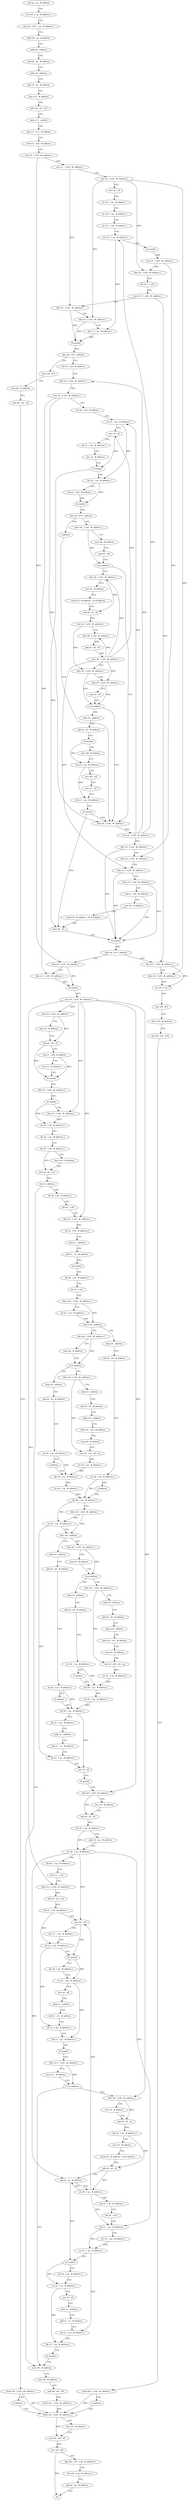 digraph "func" {
"4271328" [label = "sub sp , sp , # address" ]
"4271332" [label = "str x28 , [ sp , # address ]" ]
"4271336" [label = "stp x29 , x30 , [ sp , # address ]" ]
"4271340" [label = "add x29 , sp , # address" ]
"4271344" [label = "adrp x8 , address" ]
"4271348" [label = "add x8 , x8 , # address" ]
"4271352" [label = "adrp x9 , address" ]
"4271356" [label = "add x9 , x9 , # address" ]
"4271360" [label = "mov x10 , # address" ]
"4271364" [label = "add x10 , x9 , x10" ]
"4271368" [label = "adrp x11 , symbol" ]
"4271372" [label = "add x11 , x11 , # address" ]
"4271376" [label = "sub x12 , x29 , # address" ]
"4271380" [label = "stur x0 , [ x29 , #- address ]" ]
"4271384" [label = "stur x1 , [ x29 , #- address ]" ]
"4271388" [label = "stur x2 , [ x29 , #- address ]" ]
"4271392" [label = "mov x0 , x8" ]
"4271396" [label = "str x9 , [ sp , # address ]" ]
"4271400" [label = "str x10 , [ sp , # address ]" ]
"4271404" [label = "str x11 , [ sp , # address ]" ]
"4271408" [label = "str x12 , [ sp , # address ]" ]
"4271412" [label = "bl symbol" ]
"4271416" [label = "stur x0 , [ x29 , #- address ]" ]
"4271420" [label = "ldur x8 , [ x29 , #- address ]" ]
"4271424" [label = "ldr w13 , [ x8 ]" ]
"4271428" [label = "stur w13 , [ x29 , #- address ]" ]
"4271432" [label = "ldur x0 , [ x29 , #- address ]" ]
"4271436" [label = "ldur x1 , [ x29 , #- address ]" ]
"4271440" [label = "ldr x2 , [ sp , # address ]" ]
"4271444" [label = "bl symbol" ]
"4271448" [label = "tbnz w0 , # 0 , address" ]
"4271472" [label = "sub x0 , x29 , # address" ]
"4271452" [label = "mov w8 , # 0" ]
"4271476" [label = "ldur x8 , [ x29 , #- address ]" ]
"4271480" [label = "stur x8 , [ x29 , #- address ]" ]
"4271484" [label = "sub x8 , x29 , # address" ]
"4271488" [label = "str x0 , [ sp , # address ]" ]
"4271492" [label = "mov x0 , x8" ]
"4271496" [label = "ldr x1 , [ sp , # address ]" ]
"4271500" [label = "mov x2 , # address" ]
"4271504" [label = "bl symbol" ]
"4271508" [label = "ldr x0 , [ sp , # address ]" ]
"4271512" [label = "sub x1 , x29 , # address" ]
"4271516" [label = "bl symbol" ]
"4271520" [label = "tbnz w0 , # 0 , address" ]
"4271528" [label = "ldur w8 , [ x29 , #- address ]" ]
"4271524" [label = "b address" ]
"4271456" [label = "mov w9 , # address" ]
"4271460" [label = "and w8 , w8 , w9" ]
"4271464" [label = "sturb w8 , [ x29 , #- address ]" ]
"4271468" [label = "b address" ]
"4272256" [label = "ldurb w8 , [ x29 , #- address ]" ]
"4271532" [label = "mov w9 , # address" ]
"4271536" [label = "cmp w9 , w8" ]
"4271540" [label = "b.ne address" ]
"4271628" [label = "ldur x8 , [ x29 , #- address ]" ]
"4271544" [label = "ldur x8 , [ x29 , #- address ]" ]
"4272260" [label = "mov w9 , # address" ]
"4272264" [label = "and w8 , w8 , w9" ]
"4272268" [label = "mov w0 , w8" ]
"4272272" [label = "ldp x29 , x30 , [ sp , # address ]" ]
"4272276" [label = "ldr x28 , [ sp , # address ]" ]
"4272280" [label = "add sp , sp , # address" ]
"4272284" [label = "ret" ]
"4271632" [label = "stur x8 , [ x29 , #- address ]" ]
"4271636" [label = "ldur x0 , [ x29 , #- address ]" ]
"4271640" [label = "ldur x4 , [ x29 , #- address ]" ]
"4271644" [label = "ldur x2 , [ x29 , #- address ]" ]
"4271648" [label = "ldur x3 , [ x29 , #- address ]" ]
"4271652" [label = "sub x1 , x29 , # address" ]
"4271656" [label = "mov x8 , # address" ]
"4271660" [label = "movk x8 , # address , lsl # address" ]
"4271664" [label = "fmov d0 , x8" ]
"4271668" [label = "bl symbol" ]
"4271672" [label = "tbnz w0 , # 0 , address" ]
"4271708" [label = "ldur x0 , [ x29 , #- address ]" ]
"4271676" [label = "ldur w8 , [ x29 , #- address ]" ]
"4271548" [label = "mov x9 , # address" ]
"4271552" [label = "movk x9 , # address , lsl # address" ]
"4271556" [label = "add x8 , x8 , x9" ]
"4271560" [label = "stur x8 , [ x29 , #- address ]" ]
"4271564" [label = "ldur x8 , [ x29 , #- address ]" ]
"4271568" [label = "add x8 , x8 , x9" ]
"4271572" [label = "stur x8 , [ x29 , #- address ]" ]
"4271576" [label = "ldur x8 , [ x29 , #- address ]" ]
"4271580" [label = "ldur x9 , [ x29 , #- address ]" ]
"4271584" [label = "cmp x8 , x9" ]
"4271588" [label = "b.eq address" ]
"4271592" [label = "adrp x0 , address" ]
"4271712" [label = "ldur x1 , [ x29 , #- address ]" ]
"4271716" [label = "bl symbol" ]
"4271720" [label = "stur x0 , [ x29 , #- address ]" ]
"4271724" [label = "ldur x8 , [ x29 , #- address ]" ]
"4271728" [label = "mov x9 , # address" ]
"4271732" [label = "add x0 , x8 , x9" ]
"4271736" [label = "sub x1 , x29 , # address" ]
"4271740" [label = "mov x2 , # address" ]
"4271744" [label = "bl symbol" ]
"4271748" [label = "ldur x0 , [ x29 , #- address ]" ]
"4271752" [label = "bl symbol" ]
"4271756" [label = "ldur x8 , [ x29 , #- address ]" ]
"4271760" [label = "str s0 , [ x8 , # address ]" ]
"4271764" [label = "ldr x8 , [ sp , # address ]" ]
"4271768" [label = "ldr x9 , [ x8 , # address ]" ]
"4271772" [label = "mov x10 , # address" ]
"4271776" [label = "and x9 , x9 , x10" ]
"4271780" [label = "cbz x9 , address" ]
"4272240" [label = "mov w8 , # address" ]
"4271784" [label = "ldr x8 , [ sp , # address ]" ]
"4271680" [label = "ldur x9 , [ x29 , #- address ]" ]
"4271684" [label = "str w8 , [ x9 ]" ]
"4271688" [label = "mov w8 , # 0" ]
"4271692" [label = "mov w10 , # address" ]
"4271696" [label = "and w8 , w8 , w10" ]
"4271700" [label = "sturb w8 , [ x29 , #- address ]" ]
"4271704" [label = "b address" ]
"4271596" [label = "add x0 , x0 , # address" ]
"4271600" [label = "bl symbol" ]
"4271604" [label = "mov w8 , # address" ]
"4271608" [label = "str x0 , [ sp , # address ]" ]
"4271612" [label = "mov w0 , w8" ]
"4271616" [label = "mov w1 , # 0" ]
"4271620" [label = "ldr x2 , [ sp , # address ]" ]
"4271624" [label = "bl symbol" ]
"4272244" [label = "mov w9 , # address" ]
"4272248" [label = "and w8 , w8 , w9" ]
"4272252" [label = "sturb w8 , [ x29 , #- address ]" ]
"4271788" [label = "ldr x0 , [ x8 ]" ]
"4271792" [label = "ldur x9 , [ x29 , #- address ]" ]
"4271796" [label = "ldr x2 , [ x9 , # address ]" ]
"4271800" [label = "adrp x1 , address" ]
"4271804" [label = "add x1 , x1 , # address" ]
"4271808" [label = "bl symbol" ]
"4271812" [label = "ldr x8 , [ sp , # address ]" ]
"4271816" [label = "ldr x9 , [ x8 ]" ]
"4271820" [label = "ldur w10 , [ x29 , #- address ]" ]
"4271824" [label = "str x9 , [ sp , # address ]" ]
"4271828" [label = "cbnz w10 , address" ]
"4271848" [label = "ldur w8 , [ x29 , #- address ]" ]
"4271832" [label = "adrp x8 , address" ]
"4271852" [label = "cmp w8 , # address" ]
"4271856" [label = "b.ne address" ]
"4271876" [label = "ldur w8 , [ x29 , #- address ]" ]
"4271860" [label = "adrp x8 , address" ]
"4271836" [label = "add x8 , x8 , # address" ]
"4271840" [label = "str x8 , [ sp , # address ]" ]
"4271844" [label = "b address" ]
"4271916" [label = "ldr x8 , [ sp , # address ]" ]
"4271880" [label = "adrp x9 , address" ]
"4271884" [label = "add x9 , x9 , # address" ]
"4271888" [label = "adrp x10 , address" ]
"4271892" [label = "add x10 , x10 , # address" ]
"4271896" [label = "cmp w8 , # address" ]
"4271900" [label = "csel x9 , x10 , x9 , eq" ]
"4271904" [label = "str x9 , [ sp , # address ]" ]
"4271908" [label = "ldr x8 , [ sp , # address ]" ]
"4271864" [label = "add x8 , x8 , # address" ]
"4271868" [label = "str x8 , [ sp , # address ]" ]
"4271872" [label = "b address" ]
"4271920" [label = "ldur w9 , [ x29 , #- address ]" ]
"4271924" [label = "str x8 , [ sp , # address ]" ]
"4271928" [label = "cbnz w9 , address" ]
"4271948" [label = "ldur w8 , [ x29 , #- address ]" ]
"4271932" [label = "adrp x8 , address" ]
"4271952" [label = "cmp w8 , # address" ]
"4271956" [label = "b.ne address" ]
"4271976" [label = "ldur w8 , [ x29 , #- address ]" ]
"4271960" [label = "adrp x8 , address" ]
"4271936" [label = "add x8 , x8 , # address" ]
"4271940" [label = "str x8 , [ sp , # address ]" ]
"4271944" [label = "b address" ]
"4272016" [label = "ldr x8 , [ sp , # address ]" ]
"4271912" [label = "str x8 , [ sp , # address ]" ]
"4271980" [label = "adrp x9 , address" ]
"4271984" [label = "add x9 , x9 , # address" ]
"4271988" [label = "adrp x10 , address" ]
"4271992" [label = "add x10 , x10 , # address" ]
"4271996" [label = "cmp w8 , # address" ]
"4272000" [label = "csel x9 , x10 , x9 , eq" ]
"4272004" [label = "str x9 , [ sp , # address ]" ]
"4272008" [label = "ldr x8 , [ sp , # address ]" ]
"4271964" [label = "add x8 , x8 , # address" ]
"4271968" [label = "str x8 , [ sp , # address ]" ]
"4271972" [label = "b address" ]
"4272020" [label = "ldr x0 , [ sp , # address ]" ]
"4272024" [label = "adrp x1 , address" ]
"4272028" [label = "add x1 , x1 , # address" ]
"4272032" [label = "ldr x2 , [ sp , # address ]" ]
"4272036" [label = "mov x3 , x8" ]
"4272040" [label = "bl symbol" ]
"4272044" [label = "ldur x8 , [ x29 , #- address ]" ]
"4272048" [label = "mov x9 , # address" ]
"4272052" [label = "add x8 , x8 , x9" ]
"4272056" [label = "ldr x8 , [ x8 , # address ]" ]
"4272060" [label = "add x10 , sp , # address" ]
"4272064" [label = "str x8 , [ sp , # address ]" ]
"4272068" [label = "ldr x8 , [ sp , # address ]" ]
"4272072" [label = "ldr x11 , [ x8 ]" ]
"4272076" [label = "ldur x12 , [ x29 , #- address ]" ]
"4272080" [label = "add x9 , x12 , x9" ]
"4272084" [label = "ldr x2 , [ x9 , # address ]" ]
"4272088" [label = "mov x0 , x10" ]
"4272092" [label = "str x11 , [ sp , # address ]" ]
"4272096" [label = "str x2 , [ sp , # address ]" ]
"4272100" [label = "bl symbol" ]
"4272104" [label = "ldr x8 , [ sp , # address ]" ]
"4272108" [label = "str x0 , [ sp , # address ]" ]
"4272112" [label = "mov x0 , x8" ]
"4272116" [label = "adrp x1 , address" ]
"4272120" [label = "add x1 , x1 , # address" ]
"4272124" [label = "ldr x2 , [ sp , # address ]" ]
"4272128" [label = "ldr x3 , [ sp , # address ]" ]
"4272132" [label = "bl symbol" ]
"4272136" [label = "ldur w13 , [ x29 , #- address ]" ]
"4272140" [label = "cmp w13 , # address" ]
"4272144" [label = "b.ne address" ]
"4272148" [label = "ldur x8 , [ x29 , #- address ]" ]
"4272152" [label = "mov x9 , # address" ]
"4272156" [label = "add x8 , x8 , x9" ]
"4272160" [label = "ldr x8 , [ x8 , # address ]" ]
"4272164" [label = "mov x9 , # address" ]
"4272168" [label = "movk x9 , # address , lsl # address" ]
"4272172" [label = "add x8 , x8 , x9" ]
"4272176" [label = "add x0 , sp , # address" ]
"4272180" [label = "str x8 , [ sp , # address ]" ]
"4272184" [label = "ldr x8 , [ sp , # address ]" ]
"4272188" [label = "ldr x9 , [ x8 ]" ]
"4272192" [label = "ldr x2 , [ sp , # address ]" ]
"4272196" [label = "str x9 , [ sp , # address ]" ]
"4272200" [label = "str x2 , [ sp , # address ]" ]
"4272204" [label = "bl symbol" ]
"4272208" [label = "ldr x8 , [ sp , # address ]" ]
"4272212" [label = "str x0 , [ sp , # address ]" ]
"4272216" [label = "mov x0 , x8" ]
"4272220" [label = "adrp x1 , address" ]
"4272224" [label = "add x1 , x1 , # address" ]
"4272228" [label = "ldr x2 , [ sp , # address ]" ]
"4272232" [label = "ldr x3 , [ sp , # address ]" ]
"4272236" [label = "bl symbol" ]
"4272012" [label = "str x8 , [ sp , # address ]" ]
"4271328" -> "4271332" [ label = "CFG" ]
"4271332" -> "4271336" [ label = "CFG" ]
"4271336" -> "4271340" [ label = "CFG" ]
"4271340" -> "4271344" [ label = "CFG" ]
"4271344" -> "4271348" [ label = "CFG" ]
"4271348" -> "4271352" [ label = "CFG" ]
"4271352" -> "4271356" [ label = "CFG" ]
"4271356" -> "4271360" [ label = "CFG" ]
"4271360" -> "4271364" [ label = "CFG" ]
"4271364" -> "4271368" [ label = "CFG" ]
"4271368" -> "4271372" [ label = "CFG" ]
"4271372" -> "4271376" [ label = "CFG" ]
"4271376" -> "4271380" [ label = "CFG" ]
"4271380" -> "4271384" [ label = "CFG" ]
"4271380" -> "4271708" [ label = "DFG" ]
"4271384" -> "4271388" [ label = "CFG" ]
"4271384" -> "4271432" [ label = "DFG" ]
"4271388" -> "4271392" [ label = "CFG" ]
"4271388" -> "4271420" [ label = "DFG" ]
"4271388" -> "4271436" [ label = "DFG" ]
"4271388" -> "4271680" [ label = "DFG" ]
"4271392" -> "4271396" [ label = "CFG" ]
"4271396" -> "4271400" [ label = "CFG" ]
"4271400" -> "4271404" [ label = "CFG" ]
"4271404" -> "4271408" [ label = "CFG" ]
"4271408" -> "4271412" [ label = "CFG" ]
"4271408" -> "4271440" [ label = "DFG" ]
"4271412" -> "4271416" [ label = "DFG" ]
"4271416" -> "4271420" [ label = "CFG" ]
"4271416" -> "4271640" [ label = "DFG" ]
"4271420" -> "4271424" [ label = "DFG" ]
"4271424" -> "4271428" [ label = "DFG" ]
"4271428" -> "4271432" [ label = "CFG" ]
"4271428" -> "4271676" [ label = "DFG" ]
"4271432" -> "4271436" [ label = "CFG" ]
"4271432" -> "4271444" [ label = "DFG" ]
"4271436" -> "4271440" [ label = "CFG" ]
"4271436" -> "4271444" [ label = "DFG" ]
"4271440" -> "4271444" [ label = "DFG" ]
"4271444" -> "4271448" [ label = "DFG" ]
"4271448" -> "4271472" [ label = "CFG" ]
"4271448" -> "4271452" [ label = "CFG" ]
"4271472" -> "4271476" [ label = "CFG" ]
"4271452" -> "4271456" [ label = "CFG" ]
"4271476" -> "4271480" [ label = "DFG" ]
"4271480" -> "4271484" [ label = "CFG" ]
"4271480" -> "4271628" [ label = "DFG" ]
"4271480" -> "4271712" [ label = "DFG" ]
"4271484" -> "4271488" [ label = "CFG" ]
"4271488" -> "4271492" [ label = "CFG" ]
"4271488" -> "4271508" [ label = "DFG" ]
"4271492" -> "4271496" [ label = "CFG" ]
"4271492" -> "4271504" [ label = "DFG" ]
"4271496" -> "4271500" [ label = "CFG" ]
"4271500" -> "4271504" [ label = "CFG" ]
"4271504" -> "4271508" [ label = "CFG" ]
"4271504" -> "4271664" [ label = "DFG" ]
"4271508" -> "4271512" [ label = "CFG" ]
"4271508" -> "4271516" [ label = "DFG" ]
"4271512" -> "4271516" [ label = "DFG" ]
"4271516" -> "4271520" [ label = "CFG" ]
"4271520" -> "4271528" [ label = "CFG" ]
"4271520" -> "4271524" [ label = "CFG" ]
"4271528" -> "4271532" [ label = "CFG" ]
"4271528" -> "4271540" [ label = "DFG" ]
"4271524" -> "4271628" [ label = "CFG" ]
"4271456" -> "4271460" [ label = "CFG" ]
"4271460" -> "4271464" [ label = "CFG" ]
"4271464" -> "4271468" [ label = "CFG" ]
"4271464" -> "4272256" [ label = "DFG" ]
"4271468" -> "4272256" [ label = "CFG" ]
"4272256" -> "4272260" [ label = "CFG" ]
"4272256" -> "4272264" [ label = "DFG" ]
"4271532" -> "4271536" [ label = "CFG" ]
"4271536" -> "4271540" [ label = "CFG" ]
"4271540" -> "4271628" [ label = "CFG" ]
"4271540" -> "4271544" [ label = "CFG" ]
"4271628" -> "4271632" [ label = "DFG" ]
"4271544" -> "4271548" [ label = "CFG" ]
"4271544" -> "4271556" [ label = "DFG" ]
"4272260" -> "4272264" [ label = "CFG" ]
"4272264" -> "4272268" [ label = "DFG" ]
"4272268" -> "4272272" [ label = "CFG" ]
"4272268" -> "4272284" [ label = "DFG" ]
"4272272" -> "4272276" [ label = "CFG" ]
"4272276" -> "4272280" [ label = "CFG" ]
"4272280" -> "4272284" [ label = "CFG" ]
"4271632" -> "4271636" [ label = "DFG" ]
"4271632" -> "4271408" [ label = "DFG" ]
"4271632" -> "4271476" [ label = "DFG" ]
"4271632" -> "4271488" [ label = "DFG" ]
"4271636" -> "4271640" [ label = "CFG" ]
"4271636" -> "4271668" [ label = "DFG" ]
"4271640" -> "4271644" [ label = "CFG" ]
"4271644" -> "4271648" [ label = "CFG" ]
"4271644" -> "4271668" [ label = "DFG" ]
"4271648" -> "4271652" [ label = "CFG" ]
"4271648" -> "4271668" [ label = "DFG" ]
"4271652" -> "4271656" [ label = "CFG" ]
"4271652" -> "4271668" [ label = "DFG" ]
"4271656" -> "4271660" [ label = "CFG" ]
"4271660" -> "4271664" [ label = "CFG" ]
"4271664" -> "4271668" [ label = "CFG" ]
"4271668" -> "4271672" [ label = "DFG" ]
"4271672" -> "4271708" [ label = "CFG" ]
"4271672" -> "4271676" [ label = "CFG" ]
"4271708" -> "4271712" [ label = "CFG" ]
"4271708" -> "4271716" [ label = "DFG" ]
"4271676" -> "4271680" [ label = "CFG" ]
"4271676" -> "4271684" [ label = "DFG" ]
"4271548" -> "4271552" [ label = "CFG" ]
"4271552" -> "4271556" [ label = "CFG" ]
"4271556" -> "4271560" [ label = "DFG" ]
"4271560" -> "4271564" [ label = "CFG" ]
"4271560" -> "4271576" [ label = "DFG" ]
"4271564" -> "4271568" [ label = "DFG" ]
"4271568" -> "4271572" [ label = "DFG" ]
"4271572" -> "4271576" [ label = "CFG" ]
"4271572" -> "4271492" [ label = "DFG" ]
"4271572" -> "4271644" [ label = "DFG" ]
"4271572" -> "4271544" [ label = "DFG" ]
"4271572" -> "4271564" [ label = "DFG" ]
"4271572" -> "4271580" [ label = "DFG" ]
"4271576" -> "4271580" [ label = "CFG" ]
"4271576" -> "4271588" [ label = "DFG" ]
"4271580" -> "4271584" [ label = "CFG" ]
"4271580" -> "4271588" [ label = "DFG" ]
"4271584" -> "4271588" [ label = "CFG" ]
"4271588" -> "4271628" [ label = "CFG" ]
"4271588" -> "4271592" [ label = "CFG" ]
"4271592" -> "4271596" [ label = "CFG" ]
"4271712" -> "4271716" [ label = "DFG" ]
"4271716" -> "4271720" [ label = "DFG" ]
"4271720" -> "4271724" [ label = "DFG" ]
"4271720" -> "4271756" [ label = "DFG" ]
"4271720" -> "4271792" [ label = "DFG" ]
"4271720" -> "4272044" [ label = "DFG" ]
"4271720" -> "4272076" [ label = "DFG" ]
"4271720" -> "4272148" [ label = "DFG" ]
"4271724" -> "4271728" [ label = "CFG" ]
"4271724" -> "4271732" [ label = "DFG" ]
"4271728" -> "4271732" [ label = "CFG" ]
"4271732" -> "4271736" [ label = "CFG" ]
"4271732" -> "4271744" [ label = "DFG" ]
"4271736" -> "4271740" [ label = "CFG" ]
"4271736" -> "4271744" [ label = "DFG" ]
"4271740" -> "4271744" [ label = "CFG" ]
"4271744" -> "4271748" [ label = "CFG" ]
"4271748" -> "4271752" [ label = "DFG" ]
"4271752" -> "4271756" [ label = "CFG" ]
"4271752" -> "4271760" [ label = "DFG" ]
"4271756" -> "4271760" [ label = "DFG" ]
"4271760" -> "4271764" [ label = "CFG" ]
"4271764" -> "4271768" [ label = "CFG" ]
"4271768" -> "4271772" [ label = "CFG" ]
"4271768" -> "4271776" [ label = "DFG" ]
"4271772" -> "4271776" [ label = "CFG" ]
"4271776" -> "4271780" [ label = "DFG" ]
"4271780" -> "4272240" [ label = "CFG" ]
"4271780" -> "4271784" [ label = "CFG" ]
"4272240" -> "4272244" [ label = "CFG" ]
"4271784" -> "4271788" [ label = "CFG" ]
"4271680" -> "4271684" [ label = "DFG" ]
"4271684" -> "4271688" [ label = "CFG" ]
"4271688" -> "4271692" [ label = "CFG" ]
"4271692" -> "4271696" [ label = "CFG" ]
"4271696" -> "4271700" [ label = "CFG" ]
"4271700" -> "4271704" [ label = "CFG" ]
"4271700" -> "4272256" [ label = "DFG" ]
"4271704" -> "4272256" [ label = "CFG" ]
"4271596" -> "4271600" [ label = "CFG" ]
"4271600" -> "4271604" [ label = "CFG" ]
"4271600" -> "4271608" [ label = "DFG" ]
"4271604" -> "4271608" [ label = "CFG" ]
"4271608" -> "4271612" [ label = "CFG" ]
"4271608" -> "4271620" [ label = "DFG" ]
"4271612" -> "4271616" [ label = "CFG" ]
"4271616" -> "4271620" [ label = "CFG" ]
"4271620" -> "4271624" [ label = "CFG" ]
"4271624" -> "4271628" [ label = "CFG" ]
"4271624" -> "4271664" [ label = "DFG" ]
"4272244" -> "4272248" [ label = "CFG" ]
"4272248" -> "4272252" [ label = "CFG" ]
"4272252" -> "4272256" [ label = "DFG" ]
"4271788" -> "4271792" [ label = "CFG" ]
"4271792" -> "4271796" [ label = "DFG" ]
"4271796" -> "4271800" [ label = "CFG" ]
"4271800" -> "4271804" [ label = "CFG" ]
"4271804" -> "4271808" [ label = "CFG" ]
"4271808" -> "4271812" [ label = "CFG" ]
"4271812" -> "4271816" [ label = "CFG" ]
"4271816" -> "4271820" [ label = "CFG" ]
"4271820" -> "4271824" [ label = "CFG" ]
"4271820" -> "4271828" [ label = "DFG" ]
"4271824" -> "4271828" [ label = "CFG" ]
"4271828" -> "4271848" [ label = "CFG" ]
"4271828" -> "4271832" [ label = "CFG" ]
"4271848" -> "4271852" [ label = "CFG" ]
"4271848" -> "4271856" [ label = "DFG" ]
"4271832" -> "4271836" [ label = "CFG" ]
"4271852" -> "4271856" [ label = "CFG" ]
"4271856" -> "4271876" [ label = "CFG" ]
"4271856" -> "4271860" [ label = "CFG" ]
"4271876" -> "4271880" [ label = "CFG" ]
"4271876" -> "4271900" [ label = "DFG" ]
"4271860" -> "4271864" [ label = "CFG" ]
"4271836" -> "4271840" [ label = "CFG" ]
"4271840" -> "4271844" [ label = "CFG" ]
"4271840" -> "4271916" [ label = "DFG" ]
"4271844" -> "4271916" [ label = "CFG" ]
"4271916" -> "4271920" [ label = "CFG" ]
"4271916" -> "4271924" [ label = "DFG" ]
"4271880" -> "4271884" [ label = "CFG" ]
"4271884" -> "4271888" [ label = "CFG" ]
"4271888" -> "4271892" [ label = "CFG" ]
"4271892" -> "4271896" [ label = "CFG" ]
"4271896" -> "4271900" [ label = "CFG" ]
"4271900" -> "4271904" [ label = "DFG" ]
"4271904" -> "4271908" [ label = "DFG" ]
"4271908" -> "4271912" [ label = "DFG" ]
"4271864" -> "4271868" [ label = "CFG" ]
"4271868" -> "4271872" [ label = "CFG" ]
"4271868" -> "4271908" [ label = "DFG" ]
"4271872" -> "4271908" [ label = "CFG" ]
"4271920" -> "4271924" [ label = "CFG" ]
"4271920" -> "4271928" [ label = "DFG" ]
"4271924" -> "4271928" [ label = "CFG" ]
"4271924" -> "4272032" [ label = "DFG" ]
"4271928" -> "4271948" [ label = "CFG" ]
"4271928" -> "4271932" [ label = "CFG" ]
"4271948" -> "4271952" [ label = "CFG" ]
"4271948" -> "4271956" [ label = "DFG" ]
"4271932" -> "4271936" [ label = "CFG" ]
"4271952" -> "4271956" [ label = "CFG" ]
"4271956" -> "4271976" [ label = "CFG" ]
"4271956" -> "4271960" [ label = "CFG" ]
"4271976" -> "4271980" [ label = "CFG" ]
"4271976" -> "4272000" [ label = "DFG" ]
"4271960" -> "4271964" [ label = "CFG" ]
"4271936" -> "4271940" [ label = "CFG" ]
"4271940" -> "4271944" [ label = "CFG" ]
"4271940" -> "4272016" [ label = "DFG" ]
"4271944" -> "4272016" [ label = "CFG" ]
"4272016" -> "4272020" [ label = "CFG" ]
"4272016" -> "4272036" [ label = "DFG" ]
"4271912" -> "4271916" [ label = "DFG" ]
"4271980" -> "4271984" [ label = "CFG" ]
"4271984" -> "4271988" [ label = "CFG" ]
"4271988" -> "4271992" [ label = "CFG" ]
"4271992" -> "4271996" [ label = "CFG" ]
"4271996" -> "4272000" [ label = "CFG" ]
"4272000" -> "4272004" [ label = "DFG" ]
"4272004" -> "4272008" [ label = "DFG" ]
"4272008" -> "4272012" [ label = "DFG" ]
"4271964" -> "4271968" [ label = "CFG" ]
"4271968" -> "4271972" [ label = "CFG" ]
"4271968" -> "4272008" [ label = "DFG" ]
"4271972" -> "4272008" [ label = "CFG" ]
"4272020" -> "4272024" [ label = "CFG" ]
"4272024" -> "4272028" [ label = "CFG" ]
"4272028" -> "4272032" [ label = "CFG" ]
"4272032" -> "4272036" [ label = "CFG" ]
"4272036" -> "4272040" [ label = "CFG" ]
"4272040" -> "4272044" [ label = "CFG" ]
"4272044" -> "4272048" [ label = "CFG" ]
"4272044" -> "4272052" [ label = "DFG" ]
"4272048" -> "4272052" [ label = "CFG" ]
"4272052" -> "4272056" [ label = "DFG" ]
"4272056" -> "4272060" [ label = "CFG" ]
"4272056" -> "4272064" [ label = "DFG" ]
"4272060" -> "4272064" [ label = "CFG" ]
"4272064" -> "4272068" [ label = "CFG" ]
"4272064" -> "4272192" [ label = "DFG" ]
"4272064" -> "4272088" [ label = "DFG" ]
"4272064" -> "4272176" [ label = "DFG" ]
"4272068" -> "4272072" [ label = "CFG" ]
"4272072" -> "4272076" [ label = "CFG" ]
"4272076" -> "4272080" [ label = "DFG" ]
"4272080" -> "4272084" [ label = "DFG" ]
"4272084" -> "4272088" [ label = "CFG" ]
"4272084" -> "4272096" [ label = "DFG" ]
"4272088" -> "4272092" [ label = "CFG" ]
"4272088" -> "4272100" [ label = "DFG" ]
"4272092" -> "4272096" [ label = "CFG" ]
"4272096" -> "4272100" [ label = "CFG" ]
"4272096" -> "4272124" [ label = "DFG" ]
"4272100" -> "4272104" [ label = "CFG" ]
"4272100" -> "4272108" [ label = "DFG" ]
"4272104" -> "4272108" [ label = "CFG" ]
"4272108" -> "4272112" [ label = "CFG" ]
"4272108" -> "4272128" [ label = "DFG" ]
"4272112" -> "4272116" [ label = "CFG" ]
"4272116" -> "4272120" [ label = "CFG" ]
"4272120" -> "4272124" [ label = "CFG" ]
"4272124" -> "4272128" [ label = "CFG" ]
"4272128" -> "4272132" [ label = "CFG" ]
"4272132" -> "4272136" [ label = "CFG" ]
"4272136" -> "4272140" [ label = "CFG" ]
"4272136" -> "4272144" [ label = "DFG" ]
"4272140" -> "4272144" [ label = "CFG" ]
"4272144" -> "4272240" [ label = "CFG" ]
"4272144" -> "4272148" [ label = "CFG" ]
"4272148" -> "4272152" [ label = "CFG" ]
"4272148" -> "4272156" [ label = "DFG" ]
"4272152" -> "4272156" [ label = "CFG" ]
"4272156" -> "4272160" [ label = "DFG" ]
"4272160" -> "4272164" [ label = "CFG" ]
"4272160" -> "4272172" [ label = "DFG" ]
"4272164" -> "4272168" [ label = "CFG" ]
"4272168" -> "4272172" [ label = "CFG" ]
"4272172" -> "4272176" [ label = "CFG" ]
"4272172" -> "4272180" [ label = "DFG" ]
"4272176" -> "4272180" [ label = "CFG" ]
"4272176" -> "4272204" [ label = "DFG" ]
"4272180" -> "4272184" [ label = "CFG" ]
"4272180" -> "4272088" [ label = "DFG" ]
"4272180" -> "4272176" [ label = "DFG" ]
"4272180" -> "4272192" [ label = "DFG" ]
"4272184" -> "4272188" [ label = "CFG" ]
"4272188" -> "4272192" [ label = "CFG" ]
"4272192" -> "4272196" [ label = "CFG" ]
"4272192" -> "4272200" [ label = "DFG" ]
"4272196" -> "4272200" [ label = "CFG" ]
"4272200" -> "4272204" [ label = "CFG" ]
"4272200" -> "4272228" [ label = "DFG" ]
"4272204" -> "4272208" [ label = "CFG" ]
"4272204" -> "4272212" [ label = "DFG" ]
"4272208" -> "4272212" [ label = "CFG" ]
"4272212" -> "4272216" [ label = "CFG" ]
"4272212" -> "4272232" [ label = "DFG" ]
"4272216" -> "4272220" [ label = "CFG" ]
"4272220" -> "4272224" [ label = "CFG" ]
"4272224" -> "4272228" [ label = "CFG" ]
"4272228" -> "4272232" [ label = "CFG" ]
"4272232" -> "4272236" [ label = "CFG" ]
"4272236" -> "4272240" [ label = "CFG" ]
"4272012" -> "4272016" [ label = "DFG" ]
}
